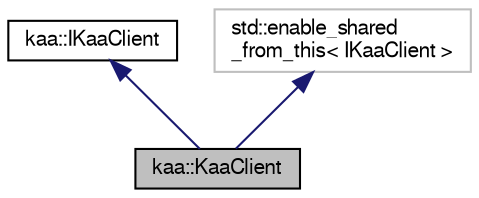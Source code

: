 digraph "kaa::KaaClient"
{
  bgcolor="transparent";
  edge [fontname="FreeSans",fontsize="10",labelfontname="FreeSans",labelfontsize="10"];
  node [fontname="FreeSans",fontsize="10",shape=record];
  Node1 [label="kaa::KaaClient",height=0.2,width=0.4,color="black", fillcolor="grey75", style="filled" fontcolor="black"];
  Node2 -> Node1 [dir="back",color="midnightblue",fontsize="10",style="solid",fontname="FreeSans"];
  Node2 [label="kaa::IKaaClient",height=0.2,width=0.4,color="black",URL="$classkaa_1_1IKaaClient.html"];
  Node3 -> Node1 [dir="back",color="midnightblue",fontsize="10",style="solid",fontname="FreeSans"];
  Node3 [label="std::enable_shared\l_from_this\< IKaaClient \>",height=0.2,width=0.4,color="grey75"];
}
